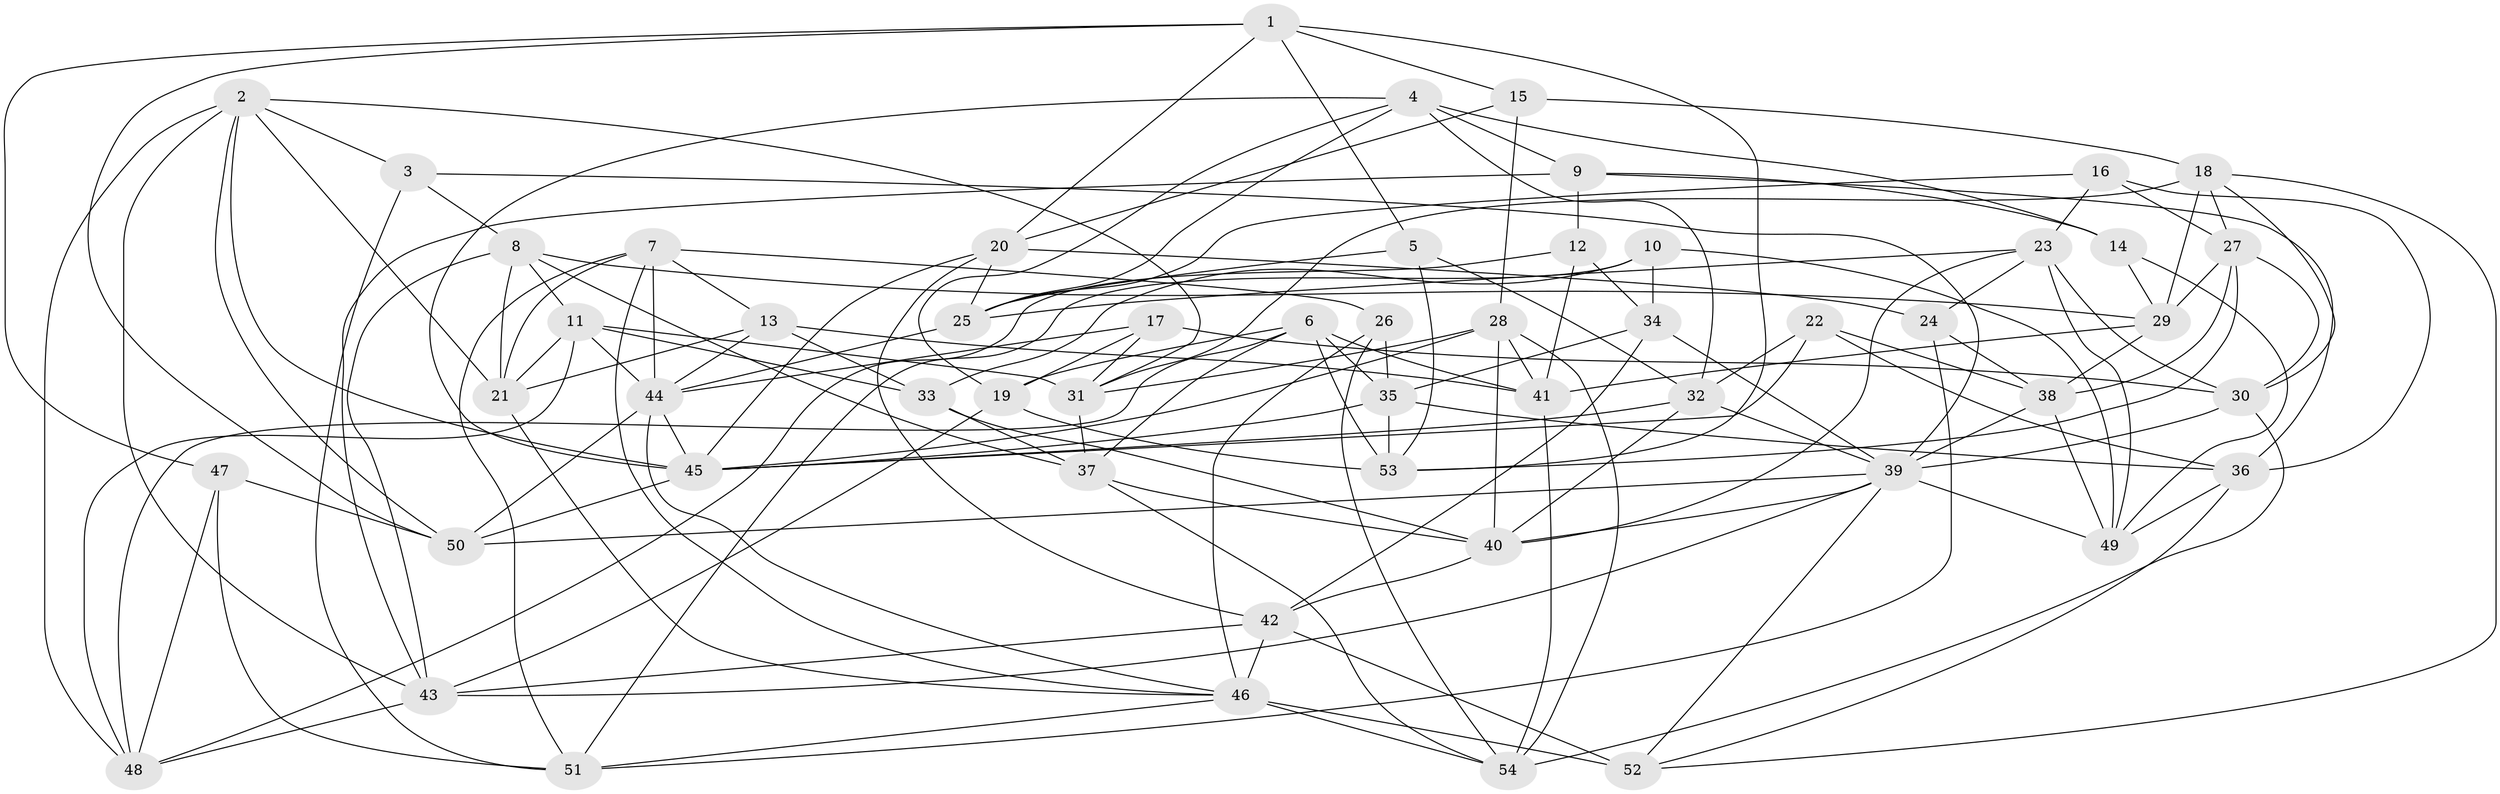 // original degree distribution, {4: 1.0}
// Generated by graph-tools (version 1.1) at 2025/26/03/09/25 03:26:59]
// undirected, 54 vertices, 154 edges
graph export_dot {
graph [start="1"]
  node [color=gray90,style=filled];
  1;
  2;
  3;
  4;
  5;
  6;
  7;
  8;
  9;
  10;
  11;
  12;
  13;
  14;
  15;
  16;
  17;
  18;
  19;
  20;
  21;
  22;
  23;
  24;
  25;
  26;
  27;
  28;
  29;
  30;
  31;
  32;
  33;
  34;
  35;
  36;
  37;
  38;
  39;
  40;
  41;
  42;
  43;
  44;
  45;
  46;
  47;
  48;
  49;
  50;
  51;
  52;
  53;
  54;
  1 -- 5 [weight=1.0];
  1 -- 15 [weight=1.0];
  1 -- 20 [weight=1.0];
  1 -- 47 [weight=1.0];
  1 -- 50 [weight=1.0];
  1 -- 53 [weight=1.0];
  2 -- 3 [weight=1.0];
  2 -- 21 [weight=1.0];
  2 -- 31 [weight=1.0];
  2 -- 43 [weight=1.0];
  2 -- 45 [weight=2.0];
  2 -- 48 [weight=1.0];
  2 -- 50 [weight=1.0];
  3 -- 8 [weight=1.0];
  3 -- 39 [weight=1.0];
  3 -- 51 [weight=1.0];
  4 -- 9 [weight=1.0];
  4 -- 14 [weight=1.0];
  4 -- 19 [weight=1.0];
  4 -- 25 [weight=1.0];
  4 -- 32 [weight=1.0];
  4 -- 45 [weight=1.0];
  5 -- 25 [weight=1.0];
  5 -- 32 [weight=1.0];
  5 -- 53 [weight=1.0];
  6 -- 19 [weight=1.0];
  6 -- 35 [weight=1.0];
  6 -- 37 [weight=1.0];
  6 -- 41 [weight=1.0];
  6 -- 48 [weight=1.0];
  6 -- 53 [weight=1.0];
  7 -- 13 [weight=1.0];
  7 -- 21 [weight=1.0];
  7 -- 26 [weight=1.0];
  7 -- 44 [weight=1.0];
  7 -- 46 [weight=1.0];
  7 -- 51 [weight=1.0];
  8 -- 11 [weight=1.0];
  8 -- 21 [weight=1.0];
  8 -- 29 [weight=1.0];
  8 -- 37 [weight=1.0];
  8 -- 43 [weight=1.0];
  9 -- 12 [weight=2.0];
  9 -- 14 [weight=1.0];
  9 -- 36 [weight=1.0];
  9 -- 43 [weight=1.0];
  10 -- 33 [weight=1.0];
  10 -- 34 [weight=1.0];
  10 -- 49 [weight=1.0];
  10 -- 51 [weight=1.0];
  11 -- 21 [weight=1.0];
  11 -- 31 [weight=1.0];
  11 -- 33 [weight=1.0];
  11 -- 44 [weight=1.0];
  11 -- 48 [weight=1.0];
  12 -- 34 [weight=2.0];
  12 -- 41 [weight=1.0];
  12 -- 48 [weight=1.0];
  13 -- 21 [weight=1.0];
  13 -- 33 [weight=2.0];
  13 -- 41 [weight=1.0];
  13 -- 44 [weight=1.0];
  14 -- 29 [weight=1.0];
  14 -- 49 [weight=1.0];
  15 -- 18 [weight=1.0];
  15 -- 20 [weight=1.0];
  15 -- 28 [weight=1.0];
  16 -- 23 [weight=1.0];
  16 -- 25 [weight=1.0];
  16 -- 27 [weight=1.0];
  16 -- 36 [weight=1.0];
  17 -- 19 [weight=1.0];
  17 -- 30 [weight=1.0];
  17 -- 31 [weight=1.0];
  17 -- 44 [weight=1.0];
  18 -- 27 [weight=1.0];
  18 -- 29 [weight=1.0];
  18 -- 30 [weight=1.0];
  18 -- 31 [weight=1.0];
  18 -- 52 [weight=1.0];
  19 -- 43 [weight=2.0];
  19 -- 53 [weight=1.0];
  20 -- 24 [weight=1.0];
  20 -- 25 [weight=1.0];
  20 -- 42 [weight=1.0];
  20 -- 45 [weight=1.0];
  21 -- 46 [weight=1.0];
  22 -- 32 [weight=1.0];
  22 -- 36 [weight=1.0];
  22 -- 38 [weight=1.0];
  22 -- 45 [weight=1.0];
  23 -- 24 [weight=1.0];
  23 -- 25 [weight=1.0];
  23 -- 30 [weight=1.0];
  23 -- 40 [weight=1.0];
  23 -- 49 [weight=1.0];
  24 -- 38 [weight=1.0];
  24 -- 51 [weight=1.0];
  25 -- 44 [weight=1.0];
  26 -- 35 [weight=1.0];
  26 -- 46 [weight=1.0];
  26 -- 54 [weight=1.0];
  27 -- 29 [weight=1.0];
  27 -- 30 [weight=1.0];
  27 -- 38 [weight=1.0];
  27 -- 53 [weight=1.0];
  28 -- 31 [weight=1.0];
  28 -- 40 [weight=1.0];
  28 -- 41 [weight=1.0];
  28 -- 45 [weight=1.0];
  28 -- 54 [weight=1.0];
  29 -- 38 [weight=1.0];
  29 -- 41 [weight=1.0];
  30 -- 39 [weight=1.0];
  30 -- 54 [weight=1.0];
  31 -- 37 [weight=1.0];
  32 -- 39 [weight=1.0];
  32 -- 40 [weight=1.0];
  32 -- 45 [weight=1.0];
  33 -- 37 [weight=1.0];
  33 -- 40 [weight=1.0];
  34 -- 35 [weight=1.0];
  34 -- 39 [weight=1.0];
  34 -- 42 [weight=1.0];
  35 -- 36 [weight=1.0];
  35 -- 45 [weight=1.0];
  35 -- 53 [weight=1.0];
  36 -- 49 [weight=1.0];
  36 -- 52 [weight=1.0];
  37 -- 40 [weight=1.0];
  37 -- 54 [weight=1.0];
  38 -- 39 [weight=1.0];
  38 -- 49 [weight=1.0];
  39 -- 40 [weight=1.0];
  39 -- 43 [weight=1.0];
  39 -- 49 [weight=1.0];
  39 -- 50 [weight=1.0];
  39 -- 52 [weight=1.0];
  40 -- 42 [weight=2.0];
  41 -- 54 [weight=1.0];
  42 -- 43 [weight=1.0];
  42 -- 46 [weight=2.0];
  42 -- 52 [weight=1.0];
  43 -- 48 [weight=1.0];
  44 -- 45 [weight=1.0];
  44 -- 46 [weight=1.0];
  44 -- 50 [weight=1.0];
  45 -- 50 [weight=1.0];
  46 -- 51 [weight=1.0];
  46 -- 52 [weight=2.0];
  46 -- 54 [weight=1.0];
  47 -- 48 [weight=1.0];
  47 -- 50 [weight=1.0];
  47 -- 51 [weight=1.0];
}
